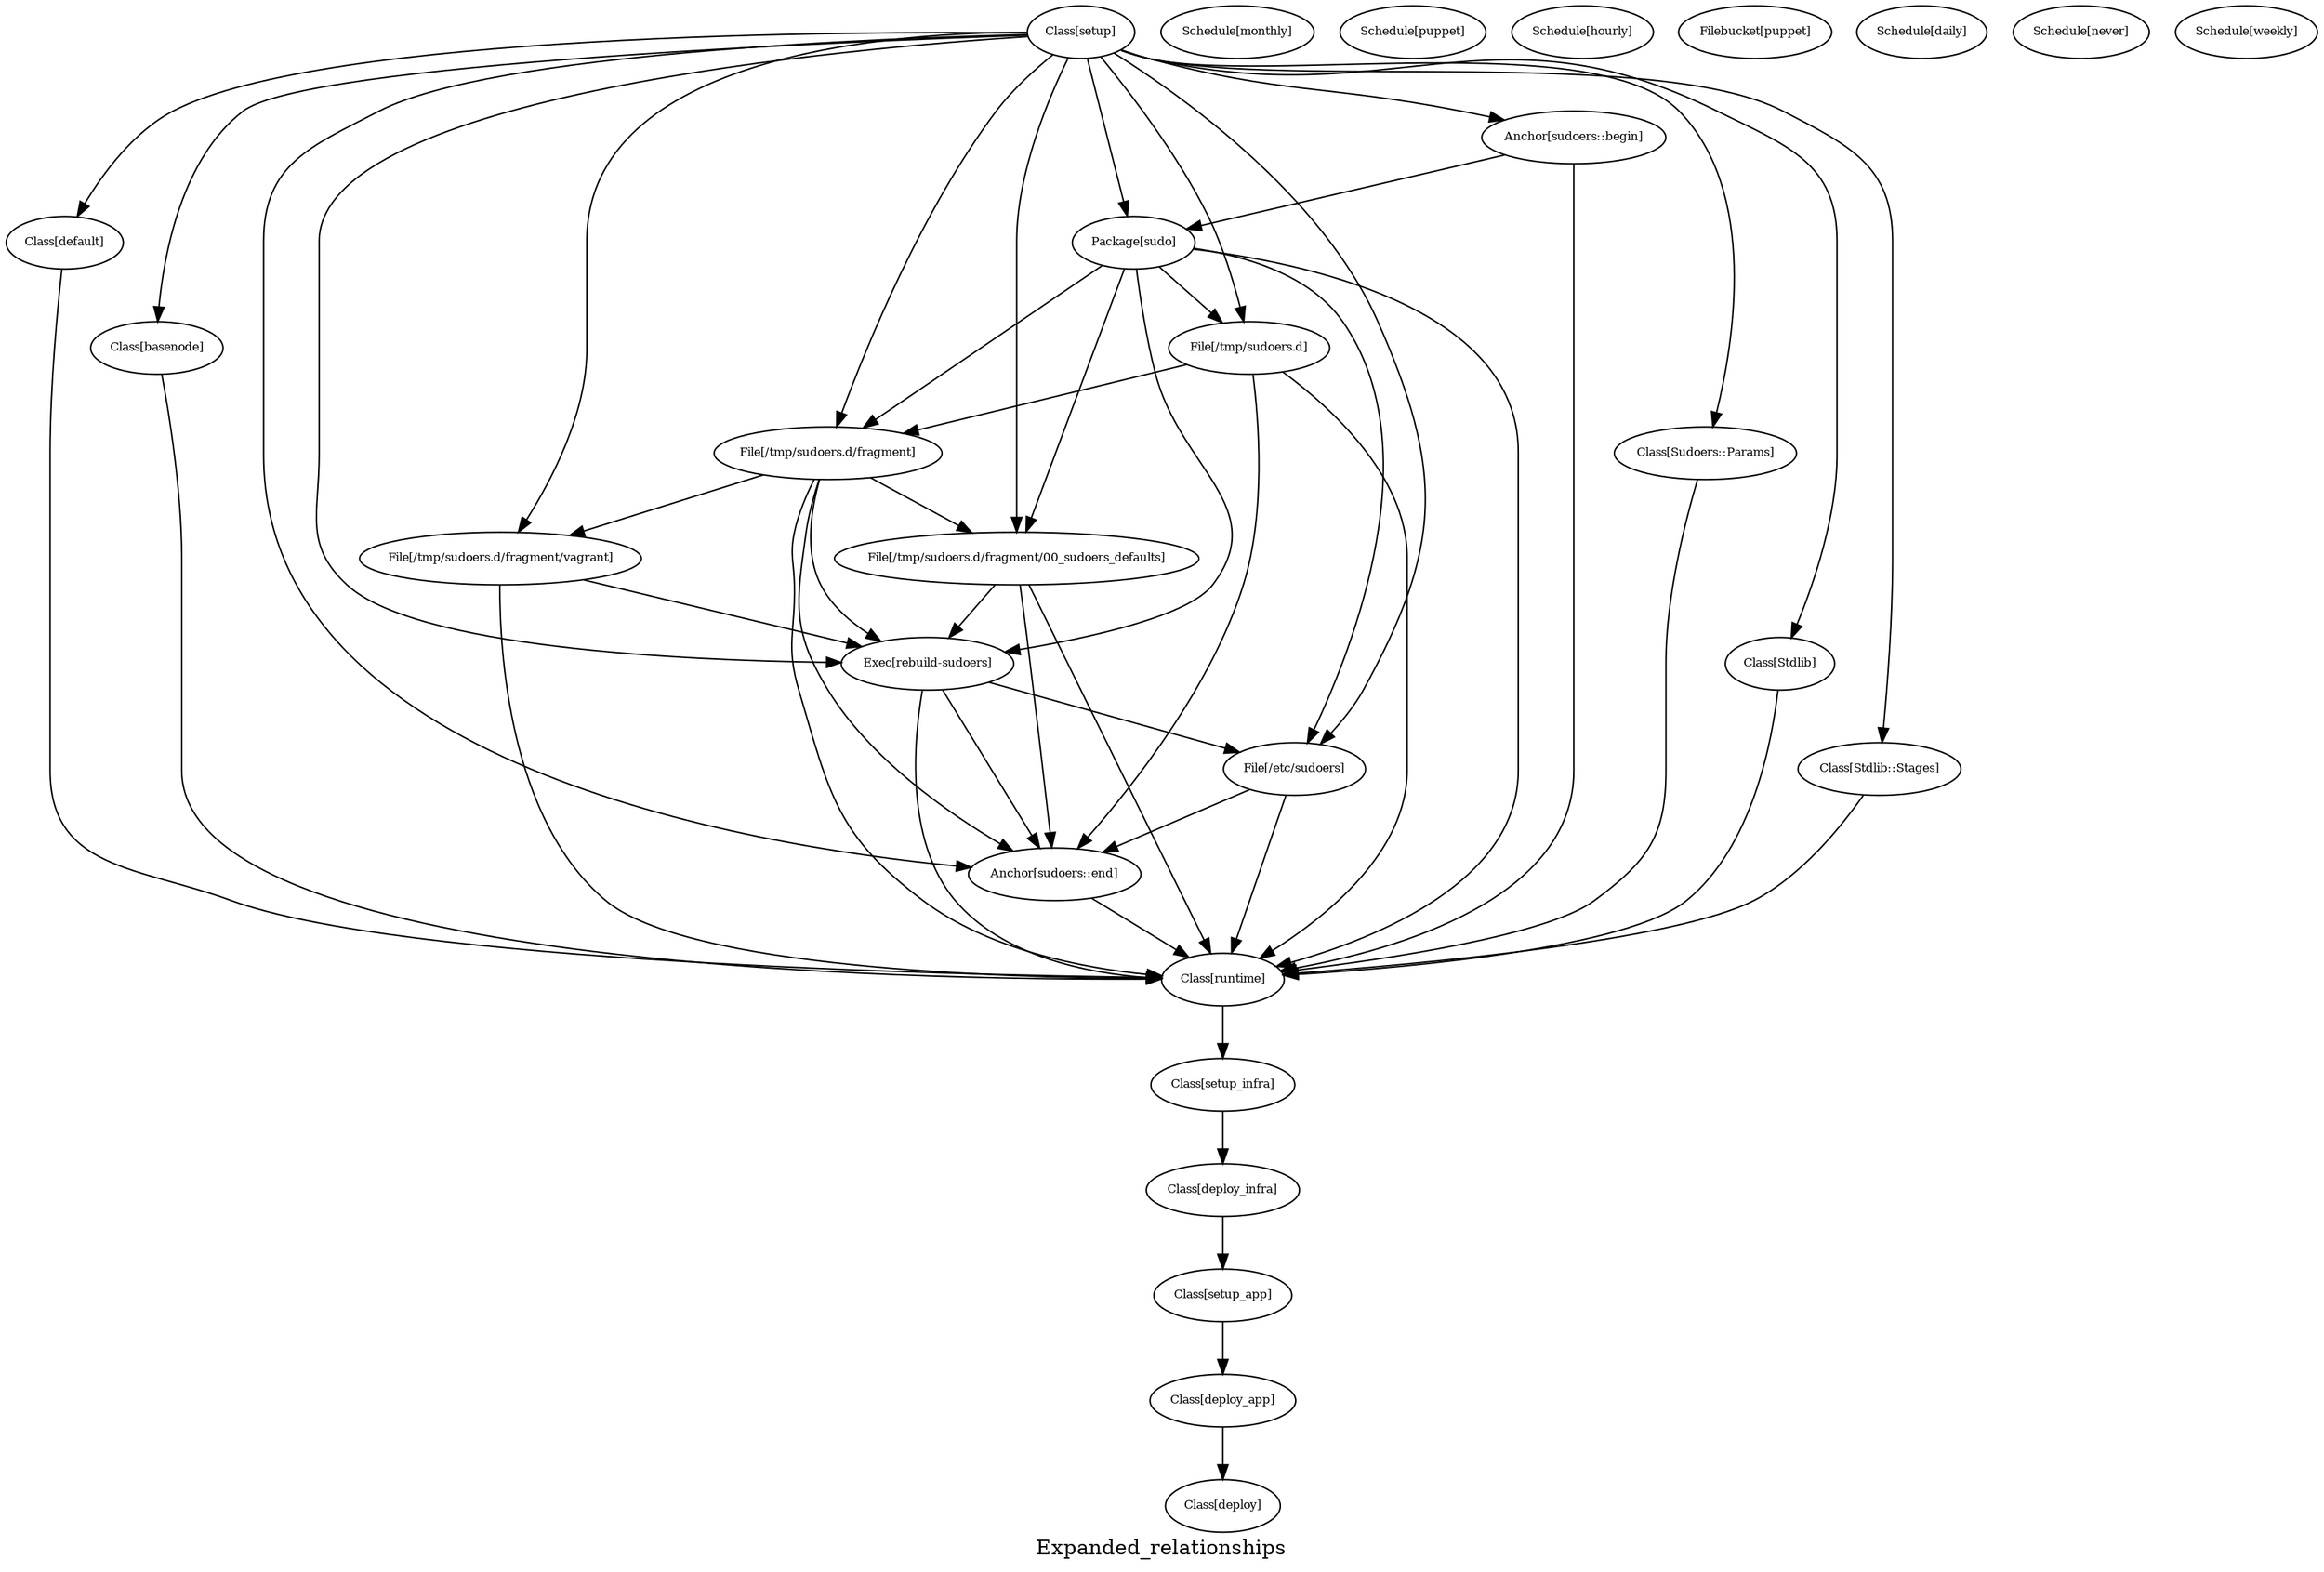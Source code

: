 digraph Expanded_relationships {
    label = "Expanded_relationships"
    "Class[default]" [
        fontsize = 8,
        label = "Class[default]"
    ]

    "Class[basenode]" [
        fontsize = 8,
        label = "Class[basenode]"
    ]

    "File[/etc/sudoers]" [
        fontsize = 8,
        label = "File[/etc/sudoers]"
    ]

    "Anchor[sudoers::end]" [
        fontsize = 8,
        label = "Anchor[sudoers::end]"
    ]

    "Class[setup_infra]" [
        fontsize = 8,
        label = "Class[setup_infra]"
    ]

    "Schedule[monthly]" [
        fontsize = 8,
        label = "Schedule[monthly]"
    ]

    "Exec[rebuild-sudoers]" [
        fontsize = 8,
        label = "Exec[rebuild-sudoers]"
    ]

    "Class[Sudoers::Params]" [
        fontsize = 8,
        label = "Class[Sudoers::Params]"
    ]

    "Schedule[puppet]" [
        fontsize = 8,
        label = "Schedule[puppet]"
    ]

    "Schedule[hourly]" [
        fontsize = 8,
        label = "Schedule[hourly]"
    ]

    "Class[Stdlib]" [
        fontsize = 8,
        label = "Class[Stdlib]"
    ]

    "Class[deploy_app]" [
        fontsize = 8,
        label = "Class[deploy_app]"
    ]

    "File[/tmp/sudoers.d/fragment/vagrant]" [
        fontsize = 8,
        label = "File[/tmp/sudoers.d/fragment/vagrant]"
    ]

    "Class[deploy]" [
        fontsize = 8,
        label = "Class[deploy]"
    ]

    "Class[deploy_infra]" [
        fontsize = 8,
        label = "Class[deploy_infra]"
    ]

    "File[/tmp/sudoers.d/fragment/00_sudoers_defaults]" [
        fontsize = 8,
        label = "File[/tmp/sudoers.d/fragment/00_sudoers_defaults]"
    ]

    "Filebucket[puppet]" [
        fontsize = 8,
        label = "Filebucket[puppet]"
    ]

    "File[/tmp/sudoers.d/fragment]" [
        fontsize = 8,
        label = "File[/tmp/sudoers.d/fragment]"
    ]

    "Schedule[daily]" [
        fontsize = 8,
        label = "Schedule[daily]"
    ]

    "Class[Stdlib::Stages]" [
        fontsize = 8,
        label = "Class[Stdlib::Stages]"
    ]

    "Class[setup]" [
        fontsize = 8,
        label = "Class[setup]"
    ]

    "Anchor[sudoers::begin]" [
        fontsize = 8,
        label = "Anchor[sudoers::begin]"
    ]

    "Schedule[never]" [
        fontsize = 8,
        label = "Schedule[never]"
    ]

    "Class[setup_app]" [
        fontsize = 8,
        label = "Class[setup_app]"
    ]

    "Schedule[weekly]" [
        fontsize = 8,
        label = "Schedule[weekly]"
    ]

    "Class[runtime]" [
        fontsize = 8,
        label = "Class[runtime]"
    ]

    "File[/tmp/sudoers.d]" [
        fontsize = 8,
        label = "File[/tmp/sudoers.d]"
    ]

    "Package[sudo]" [
        fontsize = 8,
        label = "Package[sudo]"
    ]

    "Exec[rebuild-sudoers]" -> "File[/etc/sudoers]" [
        fontsize = 8
    ]

    "File[/tmp/sudoers.d/fragment]" -> "Exec[rebuild-sudoers]" [
        fontsize = 8
    ]

    "File[/tmp/sudoers.d/fragment/vagrant]" -> "Exec[rebuild-sudoers]" [
        fontsize = 8
    ]

    "File[/tmp/sudoers.d/fragment/00_sudoers_defaults]" -> "Exec[rebuild-sudoers]" [
        fontsize = 8
    ]

    "File[/tmp/sudoers.d/fragment]" -> "File[/tmp/sudoers.d/fragment/vagrant]" [
        fontsize = 8
    ]

    "File[/tmp/sudoers.d/fragment]" -> "File[/tmp/sudoers.d/fragment/00_sudoers_defaults]" [
        fontsize = 8
    ]

    "File[/tmp/sudoers.d]" -> "File[/tmp/sudoers.d/fragment]" [
        fontsize = 8
    ]

    "Class[setup_app]" -> "Class[deploy_app]" [
        fontsize = 8
    ]

    "Class[deploy_app]" -> "Class[deploy]" [
        fontsize = 8
    ]

    "Class[setup]" -> "Class[basenode]" [
        fontsize = 8
    ]

    "Class[basenode]" -> "Class[runtime]" [
        fontsize = 8
    ]

    "Class[setup]" -> "Class[default]" [
        fontsize = 8
    ]

    "Class[default]" -> "Class[runtime]" [
        fontsize = 8
    ]

    "Class[setup]" -> "Class[Stdlib::Stages]" [
        fontsize = 8
    ]

    "Class[Stdlib::Stages]" -> "Class[runtime]" [
        fontsize = 8
    ]

    "Class[setup]" -> "Package[sudo]" [
        fontsize = 8
    ]

    "Anchor[sudoers::begin]" -> "Package[sudo]" [
        fontsize = 8
    ]

    "Package[sudo]" -> "Class[runtime]" [
        fontsize = 8
    ]

    "Class[setup]" -> "File[/etc/sudoers]" [
        fontsize = 8
    ]

    "Class[setup]" -> "Exec[rebuild-sudoers]" [
        fontsize = 8
    ]

    "Class[setup]" -> "File[/tmp/sudoers.d/fragment/00_sudoers_defaults]" [
        fontsize = 8
    ]

    "Class[setup]" -> "File[/tmp/sudoers.d/fragment]" [
        fontsize = 8
    ]

    "Class[setup]" -> "File[/tmp/sudoers.d]" [
        fontsize = 8
    ]

    "Package[sudo]" -> "File[/etc/sudoers]" [
        fontsize = 8
    ]

    "Package[sudo]" -> "Exec[rebuild-sudoers]" [
        fontsize = 8
    ]

    "Package[sudo]" -> "File[/tmp/sudoers.d/fragment/00_sudoers_defaults]" [
        fontsize = 8
    ]

    "Package[sudo]" -> "File[/tmp/sudoers.d/fragment]" [
        fontsize = 8
    ]

    "Package[sudo]" -> "File[/tmp/sudoers.d]" [
        fontsize = 8
    ]

    "File[/etc/sudoers]" -> "Anchor[sudoers::end]" [
        fontsize = 8
    ]

    "Exec[rebuild-sudoers]" -> "Anchor[sudoers::end]" [
        fontsize = 8
    ]

    "File[/tmp/sudoers.d/fragment/00_sudoers_defaults]" -> "Anchor[sudoers::end]" [
        fontsize = 8
    ]

    "File[/tmp/sudoers.d/fragment]" -> "Anchor[sudoers::end]" [
        fontsize = 8
    ]

    "File[/tmp/sudoers.d]" -> "Anchor[sudoers::end]" [
        fontsize = 8
    ]

    "File[/etc/sudoers]" -> "Class[runtime]" [
        fontsize = 8
    ]

    "Exec[rebuild-sudoers]" -> "Class[runtime]" [
        fontsize = 8
    ]

    "File[/tmp/sudoers.d/fragment/00_sudoers_defaults]" -> "Class[runtime]" [
        fontsize = 8
    ]

    "File[/tmp/sudoers.d/fragment]" -> "Class[runtime]" [
        fontsize = 8
    ]

    "File[/tmp/sudoers.d]" -> "Class[runtime]" [
        fontsize = 8
    ]

    "Class[setup]" -> "Class[Sudoers::Params]" [
        fontsize = 8
    ]

    "Class[Sudoers::Params]" -> "Class[runtime]" [
        fontsize = 8
    ]

    "Class[setup]" -> "Anchor[sudoers::end]" [
        fontsize = 8
    ]

    "Class[setup]" -> "Anchor[sudoers::begin]" [
        fontsize = 8
    ]

    "Anchor[sudoers::end]" -> "Class[runtime]" [
        fontsize = 8
    ]

    "Anchor[sudoers::begin]" -> "Class[runtime]" [
        fontsize = 8
    ]

    "Class[setup]" -> "File[/tmp/sudoers.d/fragment/vagrant]" [
        fontsize = 8
    ]

    "File[/tmp/sudoers.d/fragment/vagrant]" -> "Class[runtime]" [
        fontsize = 8
    ]

    "Class[setup]" -> "Class[Stdlib]" [
        fontsize = 8
    ]

    "Class[Stdlib]" -> "Class[runtime]" [
        fontsize = 8
    ]

    "Class[deploy_infra]" -> "Class[setup_app]" [
        fontsize = 8
    ]

    "Class[runtime]" -> "Class[setup_infra]" [
        fontsize = 8
    ]

    "Class[setup_infra]" -> "Class[deploy_infra]" [
        fontsize = 8
    ]

}
